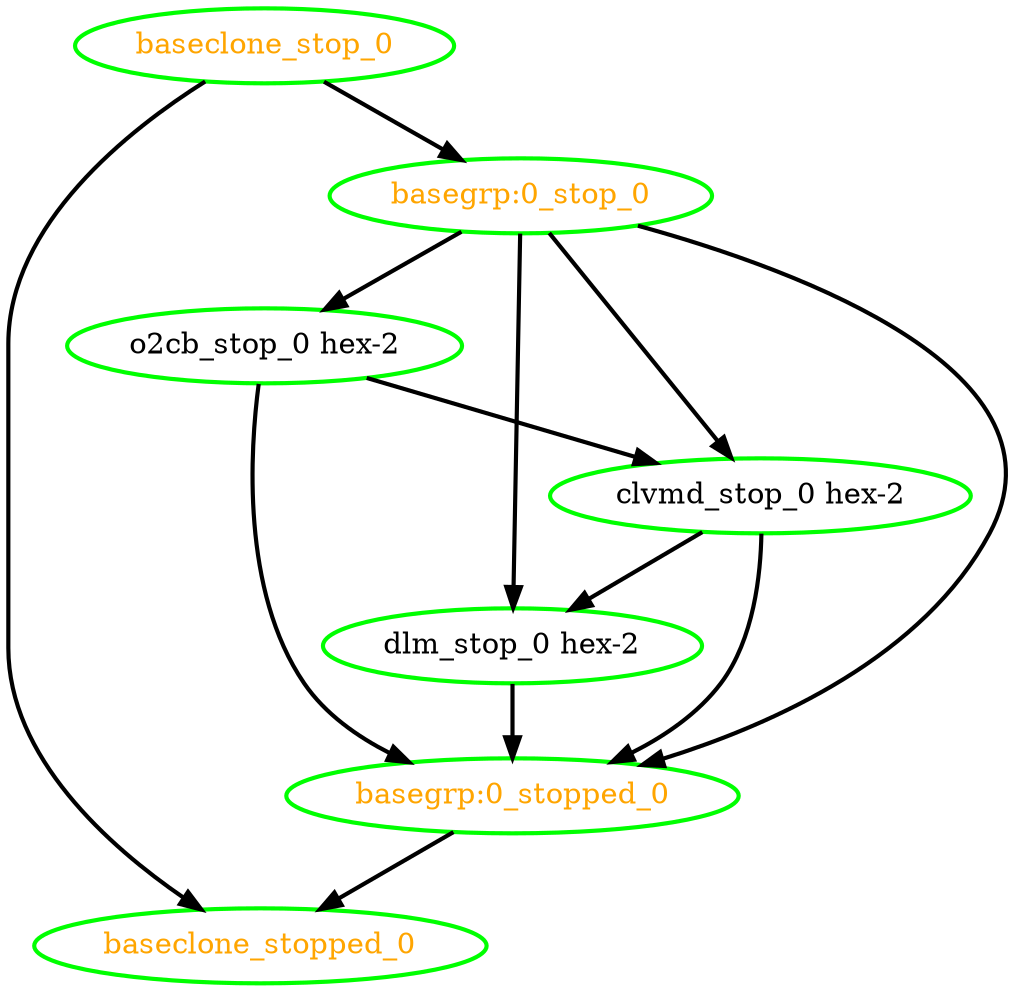 digraph "g" {
"baseclone_stop_0" -> "baseclone_stopped_0" [ style = bold]
"baseclone_stop_0" -> "basegrp:0_stop_0" [ style = bold]
"baseclone_stop_0" [ style=bold color="green" fontcolor="orange"]
"baseclone_stopped_0" [ style=bold color="green" fontcolor="orange"]
"basegrp:0_stop_0" -> "basegrp:0_stopped_0" [ style = bold]
"basegrp:0_stop_0" -> "clvmd_stop_0 hex-2" [ style = bold]
"basegrp:0_stop_0" -> "dlm_stop_0 hex-2" [ style = bold]
"basegrp:0_stop_0" -> "o2cb_stop_0 hex-2" [ style = bold]
"basegrp:0_stop_0" [ style=bold color="green" fontcolor="orange"]
"basegrp:0_stopped_0" -> "baseclone_stopped_0" [ style = bold]
"basegrp:0_stopped_0" [ style=bold color="green" fontcolor="orange"]
"clvmd_stop_0 hex-2" -> "basegrp:0_stopped_0" [ style = bold]
"clvmd_stop_0 hex-2" -> "dlm_stop_0 hex-2" [ style = bold]
"clvmd_stop_0 hex-2" [ style=bold color="green" fontcolor="black"]
"dlm_stop_0 hex-2" -> "basegrp:0_stopped_0" [ style = bold]
"dlm_stop_0 hex-2" [ style=bold color="green" fontcolor="black"]
"o2cb_stop_0 hex-2" -> "basegrp:0_stopped_0" [ style = bold]
"o2cb_stop_0 hex-2" -> "clvmd_stop_0 hex-2" [ style = bold]
"o2cb_stop_0 hex-2" [ style=bold color="green" fontcolor="black"]
}
